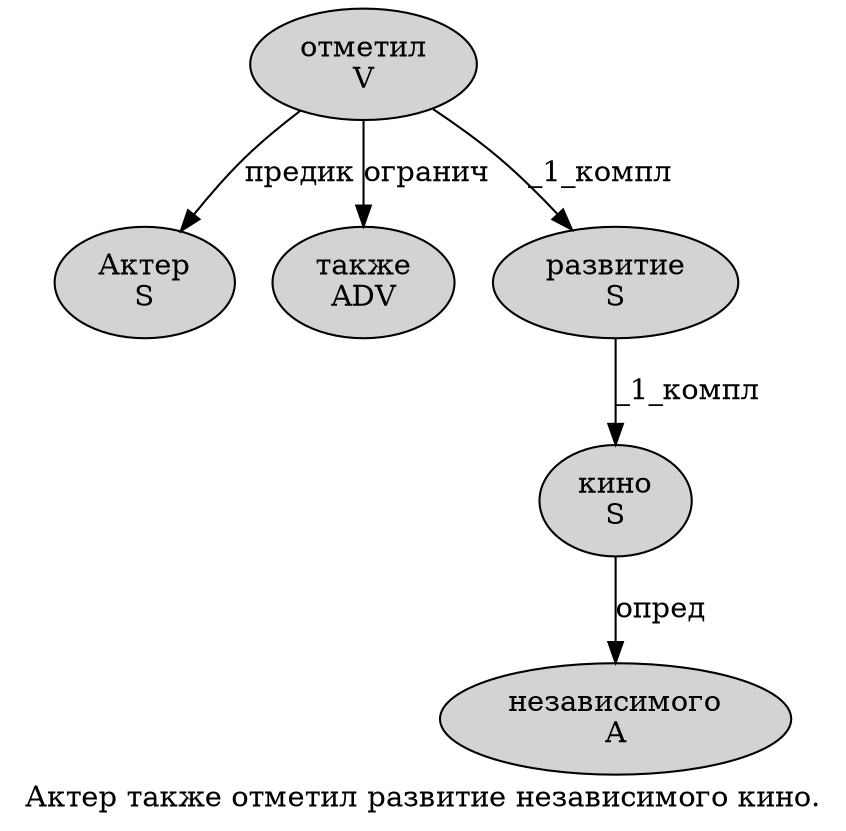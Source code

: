 digraph SENTENCE_688 {
	graph [label="Актер также отметил развитие независимого кино."]
	node [style=filled]
		0 [label="Актер
S" color="" fillcolor=lightgray penwidth=1 shape=ellipse]
		1 [label="также
ADV" color="" fillcolor=lightgray penwidth=1 shape=ellipse]
		2 [label="отметил
V" color="" fillcolor=lightgray penwidth=1 shape=ellipse]
		3 [label="развитие
S" color="" fillcolor=lightgray penwidth=1 shape=ellipse]
		4 [label="независимого
A" color="" fillcolor=lightgray penwidth=1 shape=ellipse]
		5 [label="кино
S" color="" fillcolor=lightgray penwidth=1 shape=ellipse]
			3 -> 5 [label="_1_компл"]
			2 -> 0 [label="предик"]
			2 -> 1 [label="огранич"]
			2 -> 3 [label="_1_компл"]
			5 -> 4 [label="опред"]
}